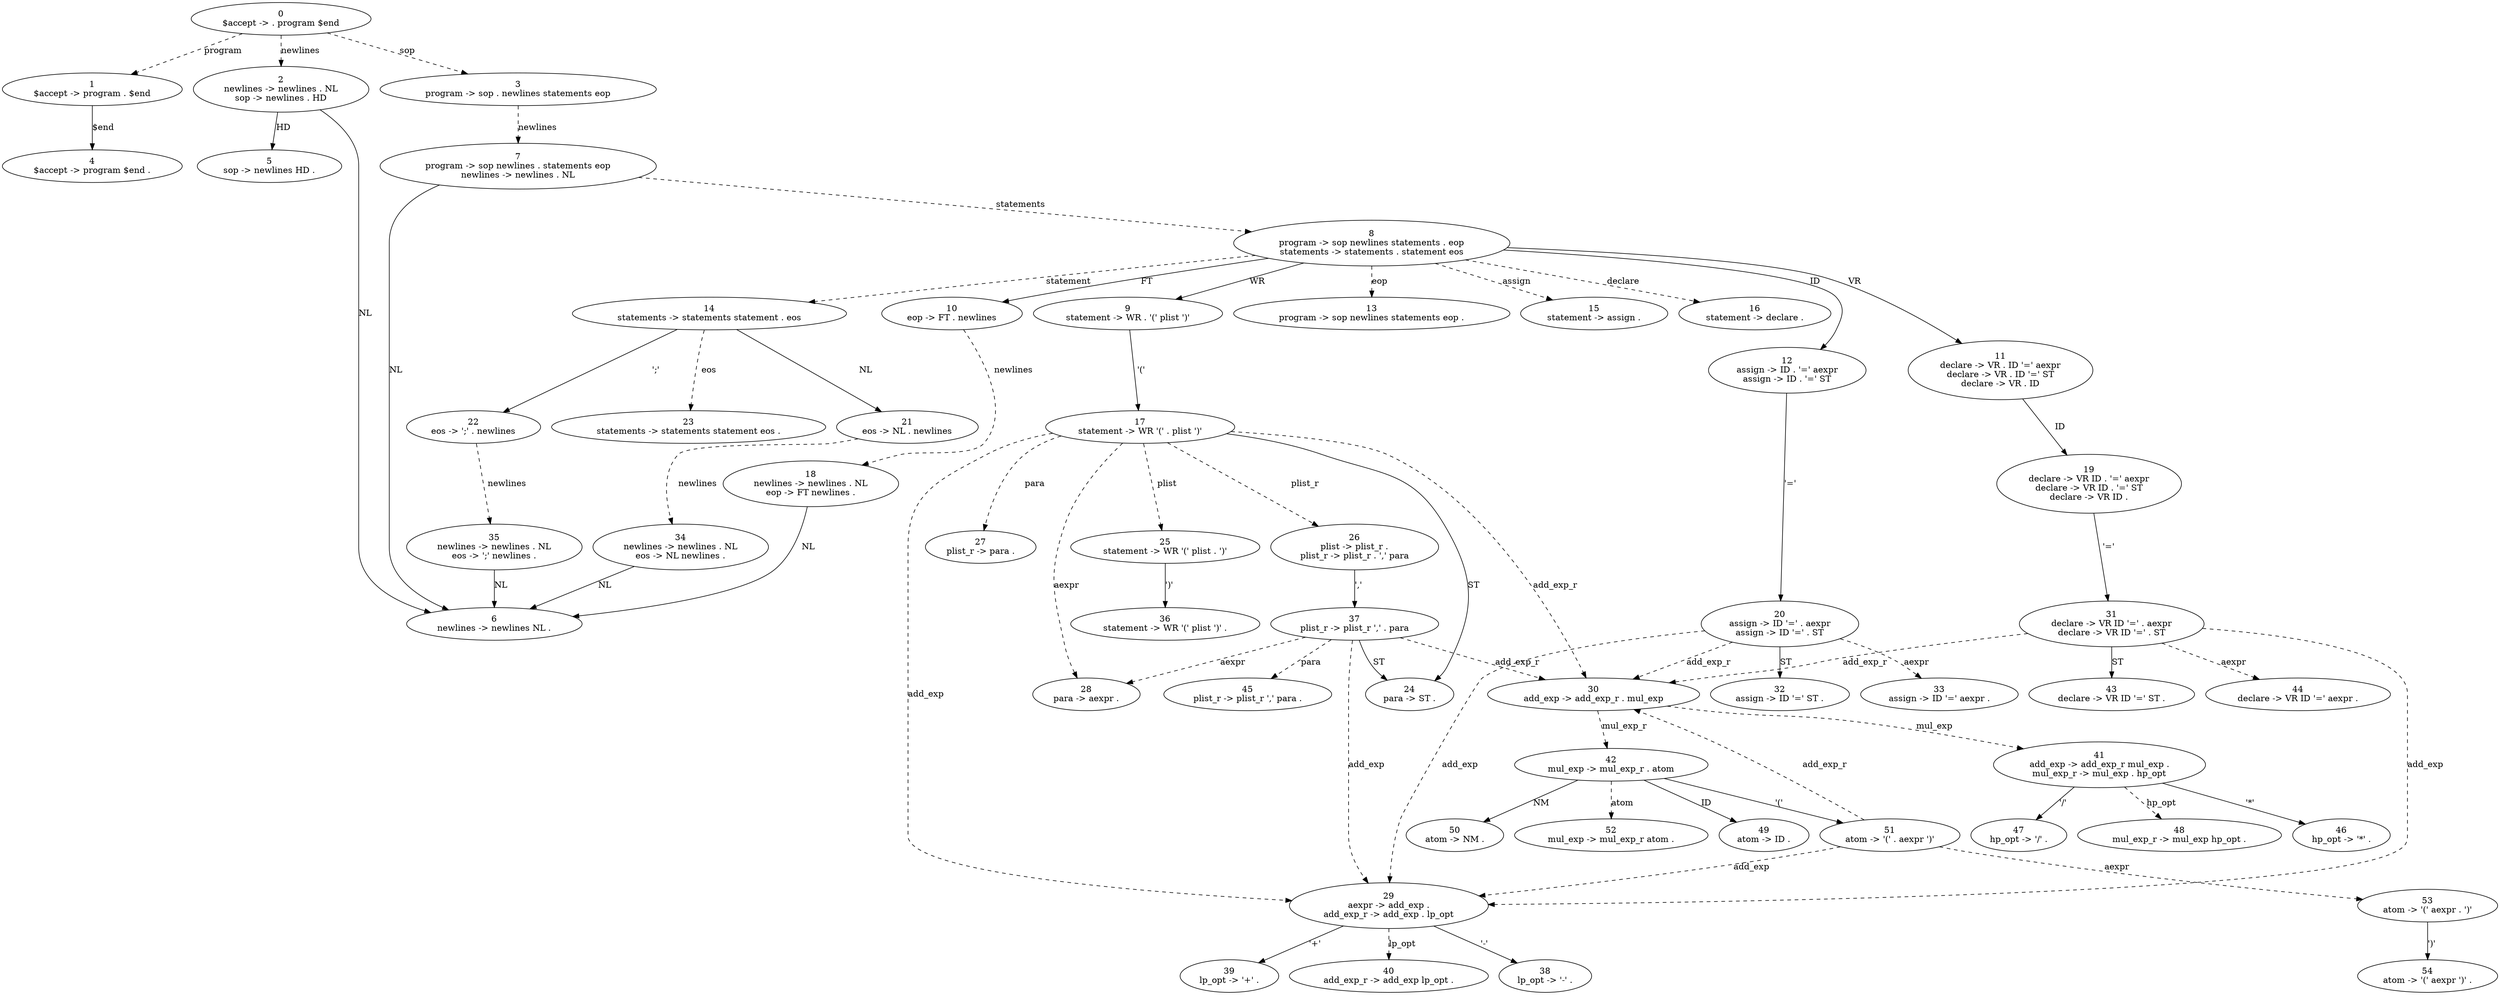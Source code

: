 digraph Automaton {
  0 [label="0\n$accept -> . program $end"]
  0 -> 1 [style=dashed label="program"]
  0 -> 2 [style=dashed label="newlines"]
  0 -> 3 [style=dashed label="sop"]
  1 [label="1\n$accept -> program . $end"]
  1 -> 4 [style=solid label="$end"]
  2 [label="2\nnewlines -> newlines . NL\nsop -> newlines . HD"]
  2 -> 5 [style=solid label="HD"]
  2 -> 6 [style=solid label="NL"]
  3 [label="3\nprogram -> sop . newlines statements eop"]
  3 -> 7 [style=dashed label="newlines"]
  4 [label="4\n$accept -> program $end ."]
  5 [label="5\nsop -> newlines HD ."]
  6 [label="6\nnewlines -> newlines NL ."]
  7 [label="7\nprogram -> sop newlines . statements eop\nnewlines -> newlines . NL"]
  7 -> 6 [style=solid label="NL"]
  7 -> 8 [style=dashed label="statements"]
  8 [label="8\nprogram -> sop newlines statements . eop\nstatements -> statements . statement eos"]
  8 -> 9 [style=solid label="WR"]
  8 -> 10 [style=solid label="FT"]
  8 -> 11 [style=solid label="VR"]
  8 -> 12 [style=solid label="ID"]
  8 -> 13 [style=dashed label="eop"]
  8 -> 14 [style=dashed label="statement"]
  8 -> 15 [style=dashed label="assign"]
  8 -> 16 [style=dashed label="declare"]
  9 [label="9\nstatement -> WR . '(' plist ')'"]
  9 -> 17 [style=solid label="'('"]
  10 [label="10\neop -> FT . newlines"]
  10 -> 18 [style=dashed label="newlines"]
  11 [label="11\ndeclare -> VR . ID '=' aexpr\ndeclare -> VR . ID '=' ST\ndeclare -> VR . ID"]
  11 -> 19 [style=solid label="ID"]
  12 [label="12\nassign -> ID . '=' aexpr\nassign -> ID . '=' ST"]
  12 -> 20 [style=solid label="'='"]
  13 [label="13\nprogram -> sop newlines statements eop ."]
  14 [label="14\nstatements -> statements statement . eos"]
  14 -> 21 [style=solid label="NL"]
  14 -> 22 [style=solid label="';'"]
  14 -> 23 [style=dashed label="eos"]
  15 [label="15\nstatement -> assign ."]
  16 [label="16\nstatement -> declare ."]
  17 [label="17\nstatement -> WR '(' . plist ')'"]
  17 -> 24 [style=solid label="ST"]
  17 -> 25 [style=dashed label="plist"]
  17 -> 26 [style=dashed label="plist_r"]
  17 -> 27 [style=dashed label="para"]
  17 -> 28 [style=dashed label="aexpr"]
  17 -> 29 [style=dashed label="add_exp"]
  17 -> 30 [style=dashed label="add_exp_r"]
  18 [label="18\nnewlines -> newlines . NL\neop -> FT newlines ."]
  18 -> 6 [style=solid label="NL"]
  19 [label="19\ndeclare -> VR ID . '=' aexpr\ndeclare -> VR ID . '=' ST\ndeclare -> VR ID ."]
  19 -> 31 [style=solid label="'='"]
  20 [label="20\nassign -> ID '=' . aexpr\nassign -> ID '=' . ST"]
  20 -> 32 [style=solid label="ST"]
  20 -> 33 [style=dashed label="aexpr"]
  20 -> 29 [style=dashed label="add_exp"]
  20 -> 30 [style=dashed label="add_exp_r"]
  21 [label="21\neos -> NL . newlines"]
  21 -> 34 [style=dashed label="newlines"]
  22 [label="22\neos -> ';' . newlines"]
  22 -> 35 [style=dashed label="newlines"]
  23 [label="23\nstatements -> statements statement eos ."]
  24 [label="24\npara -> ST ."]
  25 [label="25\nstatement -> WR '(' plist . ')'"]
  25 -> 36 [style=solid label="')'"]
  26 [label="26\nplist -> plist_r .\nplist_r -> plist_r . ',' para"]
  26 -> 37 [style=solid label="','"]
  27 [label="27\nplist_r -> para ."]
  28 [label="28\npara -> aexpr ."]
  29 [label="29\naexpr -> add_exp .\nadd_exp_r -> add_exp . lp_opt"]
  29 -> 38 [style=solid label="'-'"]
  29 -> 39 [style=solid label="'+'"]
  29 -> 40 [style=dashed label="lp_opt"]
  30 [label="30\nadd_exp -> add_exp_r . mul_exp"]
  30 -> 41 [style=dashed label="mul_exp"]
  30 -> 42 [style=dashed label="mul_exp_r"]
  31 [label="31\ndeclare -> VR ID '=' . aexpr\ndeclare -> VR ID '=' . ST"]
  31 -> 43 [style=solid label="ST"]
  31 -> 44 [style=dashed label="aexpr"]
  31 -> 29 [style=dashed label="add_exp"]
  31 -> 30 [style=dashed label="add_exp_r"]
  32 [label="32\nassign -> ID '=' ST ."]
  33 [label="33\nassign -> ID '=' aexpr ."]
  34 [label="34\nnewlines -> newlines . NL\neos -> NL newlines ."]
  34 -> 6 [style=solid label="NL"]
  35 [label="35\nnewlines -> newlines . NL\neos -> ';' newlines ."]
  35 -> 6 [style=solid label="NL"]
  36 [label="36\nstatement -> WR '(' plist ')' ."]
  37 [label="37\nplist_r -> plist_r ',' . para"]
  37 -> 24 [style=solid label="ST"]
  37 -> 45 [style=dashed label="para"]
  37 -> 28 [style=dashed label="aexpr"]
  37 -> 29 [style=dashed label="add_exp"]
  37 -> 30 [style=dashed label="add_exp_r"]
  38 [label="38\nlp_opt -> '-' ."]
  39 [label="39\nlp_opt -> '+' ."]
  40 [label="40\nadd_exp_r -> add_exp lp_opt ."]
  41 [label="41\nadd_exp -> add_exp_r mul_exp .\nmul_exp_r -> mul_exp . hp_opt"]
  41 -> 46 [style=solid label="'*'"]
  41 -> 47 [style=solid label="'/'"]
  41 -> 48 [style=dashed label="hp_opt"]
  42 [label="42\nmul_exp -> mul_exp_r . atom"]
  42 -> 49 [style=solid label="ID"]
  42 -> 50 [style=solid label="NM"]
  42 -> 51 [style=solid label="'('"]
  42 -> 52 [style=dashed label="atom"]
  43 [label="43\ndeclare -> VR ID '=' ST ."]
  44 [label="44\ndeclare -> VR ID '=' aexpr ."]
  45 [label="45\nplist_r -> plist_r ',' para ."]
  46 [label="46\nhp_opt -> '*' ."]
  47 [label="47\nhp_opt -> '/' ."]
  48 [label="48\nmul_exp_r -> mul_exp hp_opt ."]
  49 [label="49\natom -> ID ."]
  50 [label="50\natom -> NM ."]
  51 [label="51\natom -> '(' . aexpr ')'"]
  51 -> 53 [style=dashed label="aexpr"]
  51 -> 29 [style=dashed label="add_exp"]
  51 -> 30 [style=dashed label="add_exp_r"]
  52 [label="52\nmul_exp -> mul_exp_r atom ."]
  53 [label="53\natom -> '(' aexpr . ')'"]
  53 -> 54 [style=solid label="')'"]
  54 [label="54\natom -> '(' aexpr ')' ."]
}
